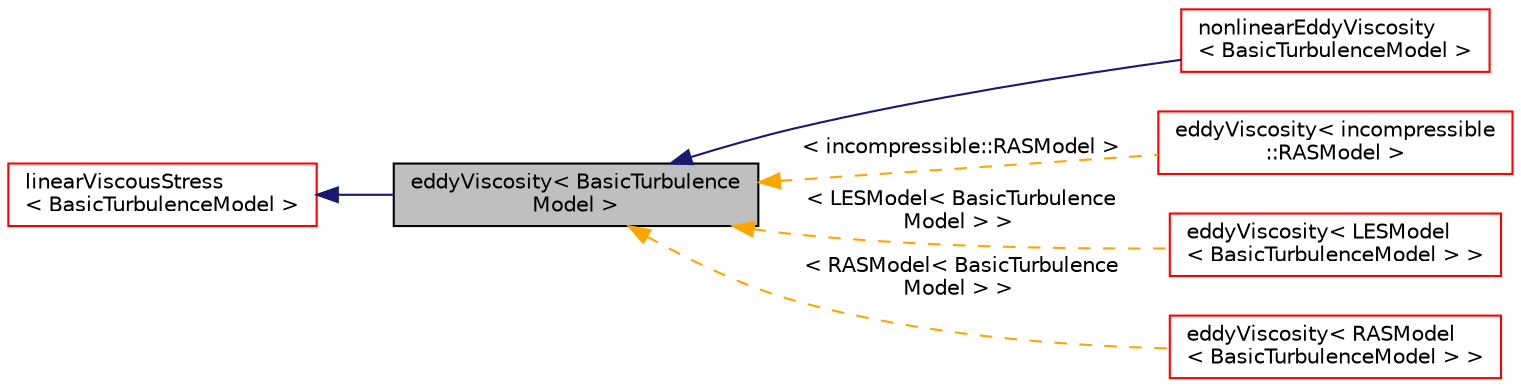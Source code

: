 digraph "eddyViscosity&lt; BasicTurbulenceModel &gt;"
{
  bgcolor="transparent";
  edge [fontname="Helvetica",fontsize="10",labelfontname="Helvetica",labelfontsize="10"];
  node [fontname="Helvetica",fontsize="10",shape=record];
  rankdir="LR";
  Node1 [label="eddyViscosity\< BasicTurbulence\lModel \>",height=0.2,width=0.4,color="black", fillcolor="grey75", style="filled", fontcolor="black"];
  Node2 -> Node1 [dir="back",color="midnightblue",fontsize="10",style="solid",fontname="Helvetica"];
  Node2 [label="linearViscousStress\l\< BasicTurbulenceModel \>",height=0.2,width=0.4,color="red",URL="$a01382.html",tooltip="Linear viscous stress turbulence model base class. "];
  Node1 -> Node3 [dir="back",color="midnightblue",fontsize="10",style="solid",fontname="Helvetica"];
  Node3 [label="nonlinearEddyViscosity\l\< BasicTurbulenceModel \>",height=0.2,width=0.4,color="red",URL="$a01662.html",tooltip="Eddy viscosity turbulence model with non-linear correction base class. "];
  Node1 -> Node4 [dir="back",color="orange",fontsize="10",style="dashed",label=" \< incompressible::RASModel \>" ,fontname="Helvetica"];
  Node4 [label="eddyViscosity\< incompressible\l::RASModel \>",height=0.2,width=0.4,color="red",URL="$a00619.html"];
  Node1 -> Node5 [dir="back",color="orange",fontsize="10",style="dashed",label=" \< LESModel\< BasicTurbulence\lModel \> \>" ,fontname="Helvetica"];
  Node5 [label="eddyViscosity\< LESModel\l\< BasicTurbulenceModel \> \>",height=0.2,width=0.4,color="red",URL="$a00619.html"];
  Node1 -> Node6 [dir="back",color="orange",fontsize="10",style="dashed",label=" \< RASModel\< BasicTurbulence\lModel \> \>" ,fontname="Helvetica"];
  Node6 [label="eddyViscosity\< RASModel\l\< BasicTurbulenceModel \> \>",height=0.2,width=0.4,color="red",URL="$a00619.html"];
}

